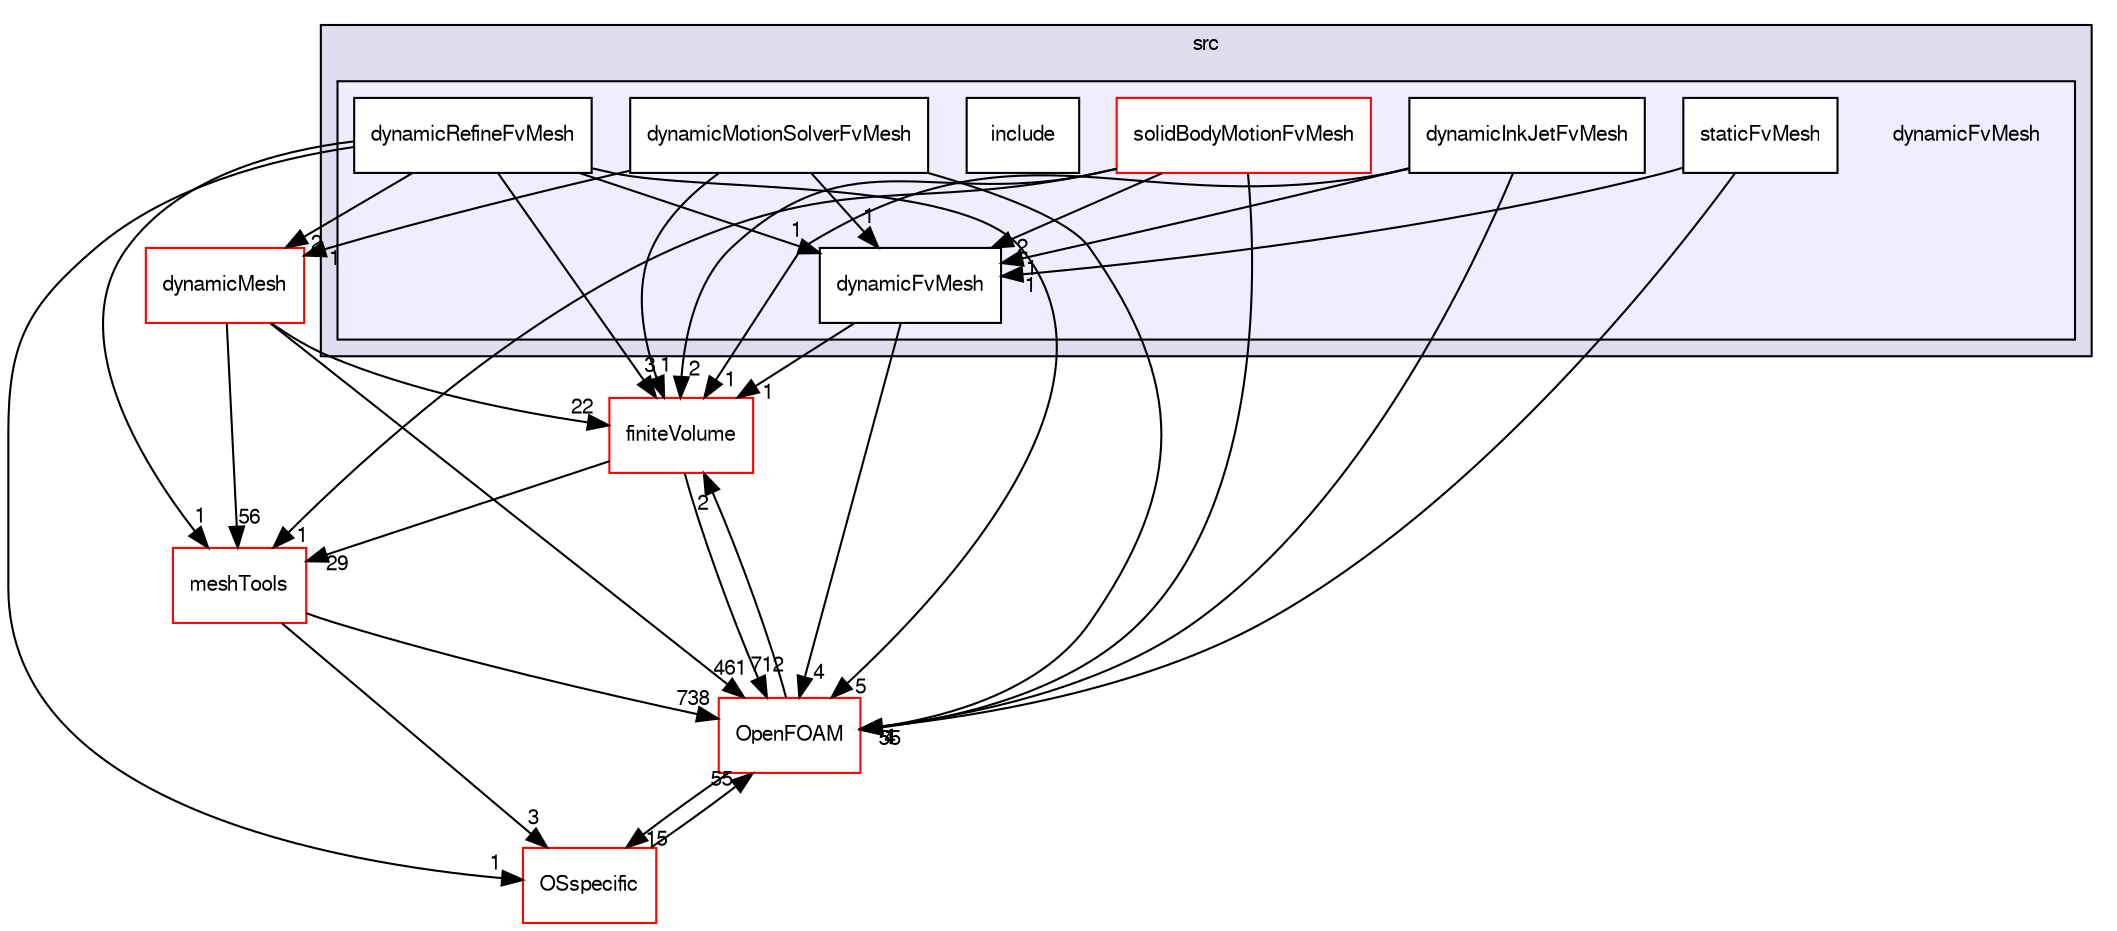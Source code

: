 digraph "src/dynamicFvMesh" {
  bgcolor=transparent;
  compound=true
  node [ fontsize="10", fontname="FreeSans"];
  edge [ labelfontsize="10", labelfontname="FreeSans"];
  subgraph clusterdir_68267d1309a1af8e8297ef4c3efbcdba {
    graph [ bgcolor="#ddddee", pencolor="black", label="src" fontname="FreeSans", fontsize="10", URL="dir_68267d1309a1af8e8297ef4c3efbcdba.html"]
  subgraph clusterdir_7045e8b584c9485727394e576736d39b {
    graph [ bgcolor="#eeeeff", pencolor="black", label="" URL="dir_7045e8b584c9485727394e576736d39b.html"];
    dir_7045e8b584c9485727394e576736d39b [shape=plaintext label="dynamicFvMesh"];
    dir_facaccb758646efcf999676c3b1260b0 [shape=box label="dynamicFvMesh" color="black" fillcolor="white" style="filled" URL="dir_facaccb758646efcf999676c3b1260b0.html"];
    dir_fbb72af2d42a6afdfa13524bf646f78e [shape=box label="dynamicInkJetFvMesh" color="black" fillcolor="white" style="filled" URL="dir_fbb72af2d42a6afdfa13524bf646f78e.html"];
    dir_daebf4bcd754a2c1a0c10418fc36ab06 [shape=box label="dynamicMotionSolverFvMesh" color="black" fillcolor="white" style="filled" URL="dir_daebf4bcd754a2c1a0c10418fc36ab06.html"];
    dir_58492df8bf8be144c7fc8bcc5d3cf484 [shape=box label="dynamicRefineFvMesh" color="black" fillcolor="white" style="filled" URL="dir_58492df8bf8be144c7fc8bcc5d3cf484.html"];
    dir_cf590380268b6874e6afffd22eb1031a [shape=box label="include" color="black" fillcolor="white" style="filled" URL="dir_cf590380268b6874e6afffd22eb1031a.html"];
    dir_c66c19a279e502a1da3f334b3d68e252 [shape=box label="solidBodyMotionFvMesh" color="red" fillcolor="white" style="filled" URL="dir_c66c19a279e502a1da3f334b3d68e252.html"];
    dir_eded06f46fdf46c9af0ab08b9ffdb7c0 [shape=box label="staticFvMesh" color="black" fillcolor="white" style="filled" URL="dir_eded06f46fdf46c9af0ab08b9ffdb7c0.html"];
  }
  }
  dir_9bd15774b555cf7259a6fa18f99fe99b [shape=box label="finiteVolume" color="red" URL="dir_9bd15774b555cf7259a6fa18f99fe99b.html"];
  dir_ae30ad0bef50cf391b24c614251bb9fd [shape=box label="meshTools" color="red" URL="dir_ae30ad0bef50cf391b24c614251bb9fd.html"];
  dir_63742796c427c97a292c80f7db71da36 [shape=box label="dynamicMesh" color="red" URL="dir_63742796c427c97a292c80f7db71da36.html"];
  dir_c5473ff19b20e6ec4dfe5c310b3778a8 [shape=box label="OpenFOAM" color="red" URL="dir_c5473ff19b20e6ec4dfe5c310b3778a8.html"];
  dir_1e7df7a7407fc4618be5c18f76eb7b99 [shape=box label="OSspecific" color="red" URL="dir_1e7df7a7407fc4618be5c18f76eb7b99.html"];
  dir_eded06f46fdf46c9af0ab08b9ffdb7c0->dir_c5473ff19b20e6ec4dfe5c310b3778a8 [headlabel="1", labeldistance=1.5 headhref="dir_000656_001732.html"];
  dir_eded06f46fdf46c9af0ab08b9ffdb7c0->dir_facaccb758646efcf999676c3b1260b0 [headlabel="1", labeldistance=1.5 headhref="dir_000656_000637.html"];
  dir_9bd15774b555cf7259a6fa18f99fe99b->dir_ae30ad0bef50cf391b24c614251bb9fd [headlabel="29", labeldistance=1.5 headhref="dir_000749_001586.html"];
  dir_9bd15774b555cf7259a6fa18f99fe99b->dir_c5473ff19b20e6ec4dfe5c310b3778a8 [headlabel="712", labeldistance=1.5 headhref="dir_000749_001732.html"];
  dir_58492df8bf8be144c7fc8bcc5d3cf484->dir_9bd15774b555cf7259a6fa18f99fe99b [headlabel="3", labeldistance=1.5 headhref="dir_000640_000749.html"];
  dir_58492df8bf8be144c7fc8bcc5d3cf484->dir_ae30ad0bef50cf391b24c614251bb9fd [headlabel="1", labeldistance=1.5 headhref="dir_000640_001586.html"];
  dir_58492df8bf8be144c7fc8bcc5d3cf484->dir_63742796c427c97a292c80f7db71da36 [headlabel="2", labeldistance=1.5 headhref="dir_000640_000657.html"];
  dir_58492df8bf8be144c7fc8bcc5d3cf484->dir_c5473ff19b20e6ec4dfe5c310b3778a8 [headlabel="5", labeldistance=1.5 headhref="dir_000640_001732.html"];
  dir_58492df8bf8be144c7fc8bcc5d3cf484->dir_facaccb758646efcf999676c3b1260b0 [headlabel="1", labeldistance=1.5 headhref="dir_000640_000637.html"];
  dir_58492df8bf8be144c7fc8bcc5d3cf484->dir_1e7df7a7407fc4618be5c18f76eb7b99 [headlabel="1", labeldistance=1.5 headhref="dir_000640_002255.html"];
  dir_c66c19a279e502a1da3f334b3d68e252->dir_9bd15774b555cf7259a6fa18f99fe99b [headlabel="2", labeldistance=1.5 headhref="dir_000642_000749.html"];
  dir_c66c19a279e502a1da3f334b3d68e252->dir_ae30ad0bef50cf391b24c614251bb9fd [headlabel="1", labeldistance=1.5 headhref="dir_000642_001586.html"];
  dir_c66c19a279e502a1da3f334b3d68e252->dir_c5473ff19b20e6ec4dfe5c310b3778a8 [headlabel="55", labeldistance=1.5 headhref="dir_000642_001732.html"];
  dir_c66c19a279e502a1da3f334b3d68e252->dir_facaccb758646efcf999676c3b1260b0 [headlabel="2", labeldistance=1.5 headhref="dir_000642_000637.html"];
  dir_ae30ad0bef50cf391b24c614251bb9fd->dir_c5473ff19b20e6ec4dfe5c310b3778a8 [headlabel="738", labeldistance=1.5 headhref="dir_001586_001732.html"];
  dir_ae30ad0bef50cf391b24c614251bb9fd->dir_1e7df7a7407fc4618be5c18f76eb7b99 [headlabel="3", labeldistance=1.5 headhref="dir_001586_002255.html"];
  dir_63742796c427c97a292c80f7db71da36->dir_9bd15774b555cf7259a6fa18f99fe99b [headlabel="22", labeldistance=1.5 headhref="dir_000657_000749.html"];
  dir_63742796c427c97a292c80f7db71da36->dir_ae30ad0bef50cf391b24c614251bb9fd [headlabel="56", labeldistance=1.5 headhref="dir_000657_001586.html"];
  dir_63742796c427c97a292c80f7db71da36->dir_c5473ff19b20e6ec4dfe5c310b3778a8 [headlabel="461", labeldistance=1.5 headhref="dir_000657_001732.html"];
  dir_daebf4bcd754a2c1a0c10418fc36ab06->dir_9bd15774b555cf7259a6fa18f99fe99b [headlabel="1", labeldistance=1.5 headhref="dir_000639_000749.html"];
  dir_daebf4bcd754a2c1a0c10418fc36ab06->dir_63742796c427c97a292c80f7db71da36 [headlabel="1", labeldistance=1.5 headhref="dir_000639_000657.html"];
  dir_daebf4bcd754a2c1a0c10418fc36ab06->dir_c5473ff19b20e6ec4dfe5c310b3778a8 [headlabel="1", labeldistance=1.5 headhref="dir_000639_001732.html"];
  dir_daebf4bcd754a2c1a0c10418fc36ab06->dir_facaccb758646efcf999676c3b1260b0 [headlabel="1", labeldistance=1.5 headhref="dir_000639_000637.html"];
  dir_c5473ff19b20e6ec4dfe5c310b3778a8->dir_9bd15774b555cf7259a6fa18f99fe99b [headlabel="2", labeldistance=1.5 headhref="dir_001732_000749.html"];
  dir_c5473ff19b20e6ec4dfe5c310b3778a8->dir_1e7df7a7407fc4618be5c18f76eb7b99 [headlabel="15", labeldistance=1.5 headhref="dir_001732_002255.html"];
  dir_facaccb758646efcf999676c3b1260b0->dir_9bd15774b555cf7259a6fa18f99fe99b [headlabel="1", labeldistance=1.5 headhref="dir_000637_000749.html"];
  dir_facaccb758646efcf999676c3b1260b0->dir_c5473ff19b20e6ec4dfe5c310b3778a8 [headlabel="4", labeldistance=1.5 headhref="dir_000637_001732.html"];
  dir_fbb72af2d42a6afdfa13524bf646f78e->dir_9bd15774b555cf7259a6fa18f99fe99b [headlabel="1", labeldistance=1.5 headhref="dir_000638_000749.html"];
  dir_fbb72af2d42a6afdfa13524bf646f78e->dir_c5473ff19b20e6ec4dfe5c310b3778a8 [headlabel="4", labeldistance=1.5 headhref="dir_000638_001732.html"];
  dir_fbb72af2d42a6afdfa13524bf646f78e->dir_facaccb758646efcf999676c3b1260b0 [headlabel="1", labeldistance=1.5 headhref="dir_000638_000637.html"];
  dir_1e7df7a7407fc4618be5c18f76eb7b99->dir_c5473ff19b20e6ec4dfe5c310b3778a8 [headlabel="55", labeldistance=1.5 headhref="dir_002255_001732.html"];
}
